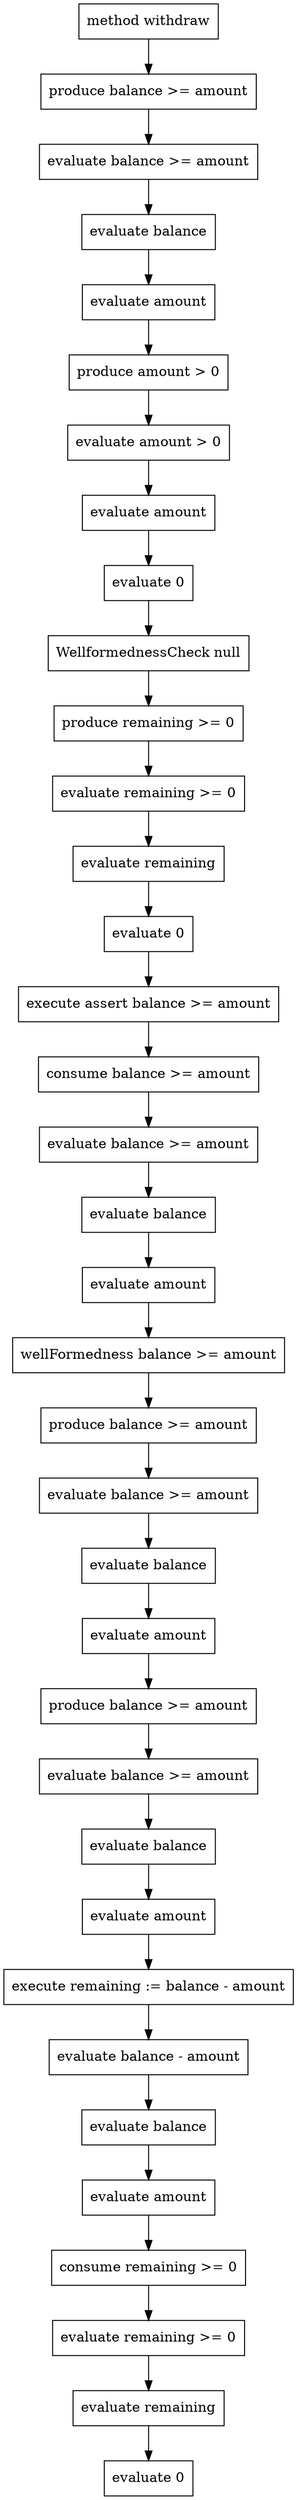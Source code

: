 digraph {
node [shape=rectangle];

    1593678788 [label="method withdraw"];
    685922373 [label="produce balance >= amount"];
    1593678788 -> 685922373;
    1720429105 [label="evaluate balance >= amount"];
    685922373 -> 1720429105;
    1419394719 [label="evaluate balance"];
    1720429105 -> 1419394719;
    1631744835 [label="evaluate amount"];
    1419394719 -> 1631744835;
    1540898654 [label="produce amount > 0"];
    1631744835 -> 1540898654;
    1614400566 [label="evaluate amount > 0"];
    1540898654 -> 1614400566;
    1708288104 [label="evaluate amount"];
    1614400566 -> 1708288104;
    402180090 [label="evaluate 0"];
    1708288104 -> 402180090;
    222308500 [label="WellformednessCheck null"];
    402180090 -> 222308500;
    599137654 [label="produce remaining >= 0"];
    222308500 -> 599137654;
    1431412800 [label="evaluate remaining >= 0"];
    599137654 -> 1431412800;
    71793159 [label="evaluate remaining"];
    1431412800 -> 71793159;
    147842707 [label="evaluate 0"];
    71793159 -> 147842707;
    453056337 [label="execute assert balance >= amount"];
    147842707 -> 453056337;
    1133180881 [label="consume balance >= amount"];
    453056337 -> 1133180881;
    2091002597 [label="evaluate balance >= amount"];
    1133180881 -> 2091002597;
    187609244 [label="evaluate balance"];
    2091002597 -> 187609244;
    403080503 [label="evaluate amount"];
    187609244 -> 403080503;
    203869593 [label="wellFormedness balance >= amount"];
    403080503 -> 203869593;
    1631468538 [label="produce balance >= amount"];
    203869593 -> 1631468538;
    527097105 [label="evaluate balance >= amount"];
    1631468538 -> 527097105;
    862571766 [label="evaluate balance"];
    527097105 -> 862571766;
    152667399 [label="evaluate amount"];
    862571766 -> 152667399;
    434671157 [label="produce balance >= amount"];
    152667399 -> 434671157;
    1344494156 [label="evaluate balance >= amount"];
    434671157 -> 1344494156;
    760226498 [label="evaluate balance"];
    1344494156 -> 760226498;
    1755622354 [label="evaluate amount"];
    760226498 -> 1755622354;
    895486421 [label="execute remaining := balance - amount"];
    1755622354 -> 895486421;
    2145113103 [label="evaluate balance - amount"];
    895486421 -> 2145113103;
    1395769092 [label="evaluate balance"];
    2145113103 -> 1395769092;
    503739531 [label="evaluate amount"];
    1395769092 -> 503739531;
    731768895 [label="consume remaining >= 0"];
    503739531 -> 731768895;
    180828911 [label="evaluate remaining >= 0"];
    731768895 -> 180828911;
    1422945580 [label="evaluate remaining"];
    180828911 -> 1422945580;
    2044721425 [label="evaluate 0"];
    1422945580 -> 2044721425;


}